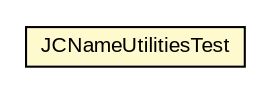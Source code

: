 #!/usr/local/bin/dot
#
# Class diagram 
# Generated by UMLGraph version 5.1 (http://www.umlgraph.org/)
#

digraph G {
	edge [fontname="arial",fontsize=10,labelfontname="arial",labelfontsize=10];
	node [fontname="arial",fontsize=10,shape=plaintext];
	nodesep=0.25;
	ranksep=0.5;
	// com.helger.jcodemodel.util.JCNameUtilitiesTest
	c893 [label=<<table title="com.helger.jcodemodel.util.JCNameUtilitiesTest" border="0" cellborder="1" cellspacing="0" cellpadding="2" port="p" bgcolor="lemonChiffon" href="./JCNameUtilitiesTest.html">
		<tr><td><table border="0" cellspacing="0" cellpadding="1">
<tr><td align="center" balign="center"> JCNameUtilitiesTest </td></tr>
		</table></td></tr>
		</table>>, fontname="arial", fontcolor="black", fontsize=10.0];
}

